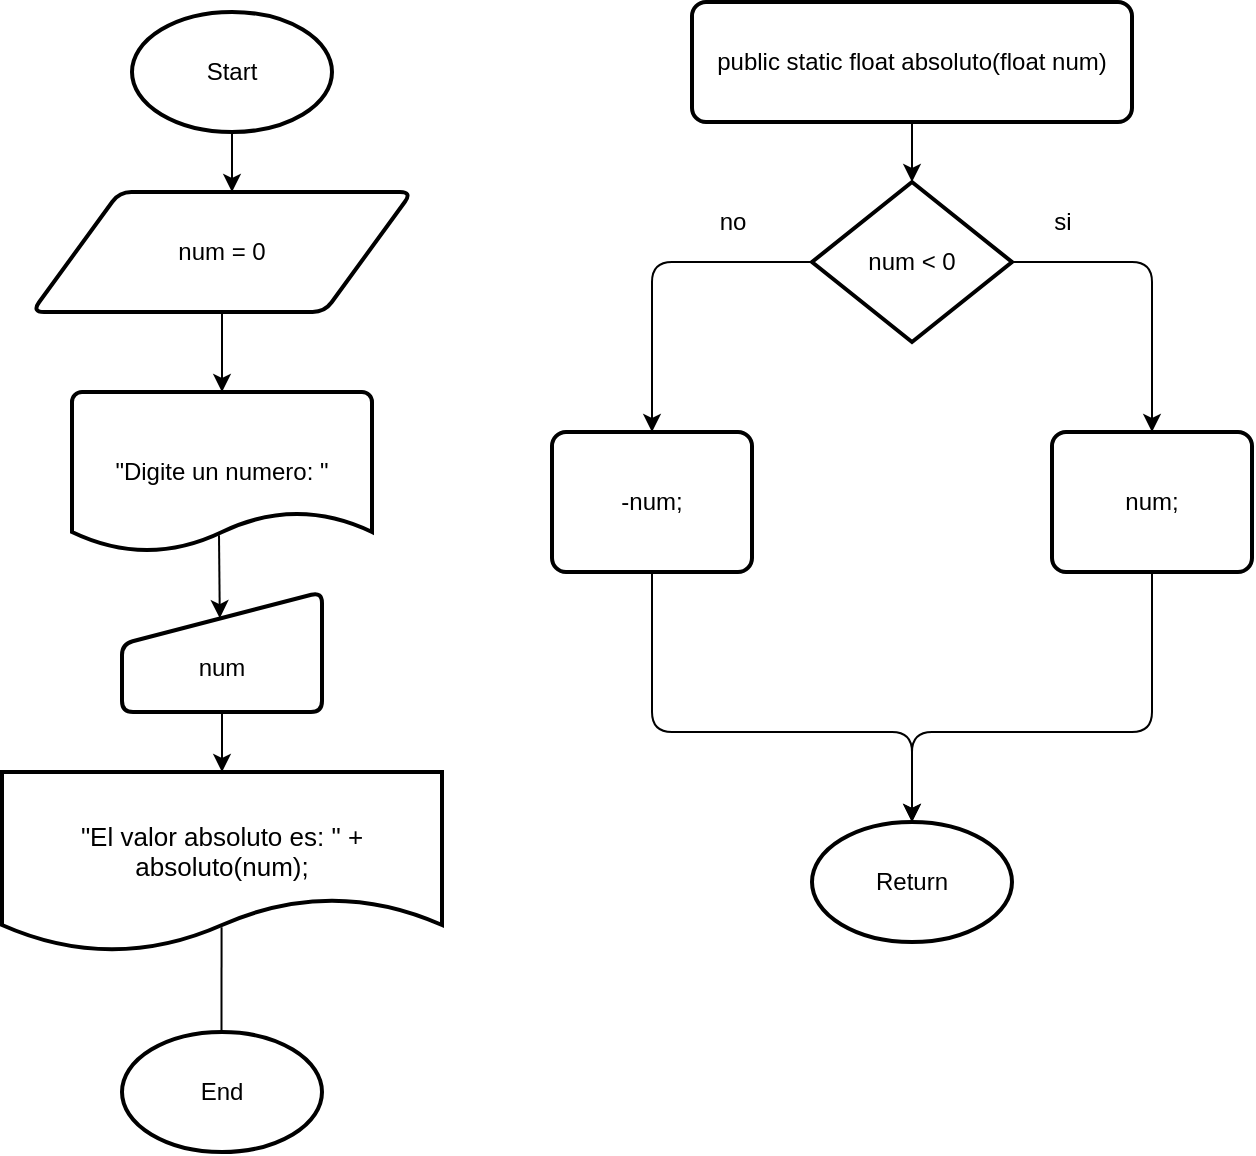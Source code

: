 <mxfile>
    <diagram id="QYo2G5vxiy9yxWB6itRh" name="Page-1">
        <mxGraphModel dx="831" dy="656" grid="1" gridSize="10" guides="1" tooltips="1" connect="1" arrows="1" fold="1" page="1" pageScale="1" pageWidth="850" pageHeight="1100" math="0" shadow="0">
            <root>
                <mxCell id="0"/>
                <mxCell id="1" parent="0"/>
                <mxCell id="3" style="edgeStyle=none;html=1;" parent="1" source="2" edge="1">
                    <mxGeometry relative="1" as="geometry">
                        <mxPoint x="390" y="160" as="targetPoint"/>
                    </mxGeometry>
                </mxCell>
                <mxCell id="2" value="Start" style="strokeWidth=2;html=1;shape=mxgraph.flowchart.start_1;whiteSpace=wrap;" parent="1" vertex="1">
                    <mxGeometry x="340" y="70" width="100" height="60" as="geometry"/>
                </mxCell>
                <mxCell id="4" value="num = 0" style="shape=parallelogram;html=1;strokeWidth=2;perimeter=parallelogramPerimeter;whiteSpace=wrap;rounded=1;arcSize=12;size=0.23;" parent="1" vertex="1">
                    <mxGeometry x="290" y="160" width="190" height="60" as="geometry"/>
                </mxCell>
                <mxCell id="6" value="&quot;Digite un numero: &quot;" style="strokeWidth=2;html=1;shape=mxgraph.flowchart.document2;whiteSpace=wrap;size=0.25;" parent="1" vertex="1">
                    <mxGeometry x="310" y="260" width="150" height="80" as="geometry"/>
                </mxCell>
                <mxCell id="7" style="edgeStyle=none;html=1;entryX=0.5;entryY=0;entryDx=0;entryDy=0;entryPerimeter=0;" parent="1" source="4" target="6" edge="1">
                    <mxGeometry relative="1" as="geometry"/>
                </mxCell>
                <mxCell id="8" value="&lt;div&gt;&lt;br&gt;&lt;/div&gt;&lt;div&gt;num&lt;/div&gt;" style="html=1;strokeWidth=2;shape=manualInput;whiteSpace=wrap;rounded=1;size=26;arcSize=11;" parent="1" vertex="1">
                    <mxGeometry x="335" y="360" width="100" height="60" as="geometry"/>
                </mxCell>
                <mxCell id="9" style="edgeStyle=none;html=1;entryX=0.489;entryY=0.218;entryDx=0;entryDy=0;entryPerimeter=0;exitX=0.49;exitY=0.895;exitDx=0;exitDy=0;exitPerimeter=0;" parent="1" source="6" target="8" edge="1">
                    <mxGeometry relative="1" as="geometry"/>
                </mxCell>
                <mxCell id="15" style="edgeStyle=none;html=1;entryX=0.5;entryY=0;entryDx=0;entryDy=0;" parent="1" source="12" edge="1">
                    <mxGeometry relative="1" as="geometry">
                        <mxPoint x="730.0" y="155" as="targetPoint"/>
                    </mxGeometry>
                </mxCell>
                <mxCell id="12" value="public static float absoluto(float num)" style="rounded=1;whiteSpace=wrap;html=1;absoluteArcSize=1;arcSize=14;strokeWidth=2;" parent="1" vertex="1">
                    <mxGeometry x="620" y="65" width="220" height="60" as="geometry"/>
                </mxCell>
                <mxCell id="19" value="" style="edgeStyle=none;html=1;entryX=0.5;entryY=0;entryDx=0;entryDy=0;exitX=0.5;exitY=1;exitDx=0;exitDy=0;" parent="1" source="8" edge="1">
                    <mxGeometry relative="1" as="geometry">
                        <mxPoint x="385" y="440" as="sourcePoint"/>
                        <mxPoint x="385" y="450" as="targetPoint"/>
                    </mxGeometry>
                </mxCell>
                <mxCell id="26" value="Return" style="strokeWidth=2;html=1;shape=mxgraph.flowchart.start_1;whiteSpace=wrap;" parent="1" vertex="1">
                    <mxGeometry x="680" y="475" width="100" height="60" as="geometry"/>
                </mxCell>
                <mxCell id="30" value="&lt;div&gt;&lt;br&gt;&lt;/div&gt;&quot;El valor absoluto es: &quot; + absoluto(num);" style="shape=document;whiteSpace=wrap;html=1;boundedLbl=1;strokeWidth=2;fontSize=13;" parent="1" vertex="1">
                    <mxGeometry x="275" y="450" width="220" height="90" as="geometry"/>
                </mxCell>
                <mxCell id="34" value="" style="endArrow=classic;html=1;exitX=0.499;exitY=0.863;exitDx=0;exitDy=0;exitPerimeter=0;" parent="1" edge="1" source="30">
                    <mxGeometry width="50" height="50" relative="1" as="geometry">
                        <mxPoint x="384.74" y="530" as="sourcePoint"/>
                        <mxPoint x="384.74" y="590" as="targetPoint"/>
                    </mxGeometry>
                </mxCell>
                <mxCell id="35" value="End" style="strokeWidth=2;html=1;shape=mxgraph.flowchart.start_1;whiteSpace=wrap;" parent="1" vertex="1">
                    <mxGeometry x="335" y="580" width="100" height="60" as="geometry"/>
                </mxCell>
                <mxCell id="46" style="edgeStyle=none;html=1;exitX=0;exitY=0.5;exitDx=0;exitDy=0;exitPerimeter=0;" edge="1" parent="1" source="44">
                    <mxGeometry relative="1" as="geometry">
                        <mxPoint x="600" y="280" as="targetPoint"/>
                        <Array as="points">
                            <mxPoint x="600" y="195"/>
                        </Array>
                    </mxGeometry>
                </mxCell>
                <mxCell id="47" style="edgeStyle=none;html=1;exitX=1;exitY=0.5;exitDx=0;exitDy=0;exitPerimeter=0;" edge="1" parent="1" source="44">
                    <mxGeometry relative="1" as="geometry">
                        <mxPoint x="850" y="280" as="targetPoint"/>
                        <Array as="points">
                            <mxPoint x="850" y="195"/>
                        </Array>
                    </mxGeometry>
                </mxCell>
                <mxCell id="44" value="num &amp;lt; 0" style="strokeWidth=2;html=1;shape=mxgraph.flowchart.decision;whiteSpace=wrap;" vertex="1" parent="1">
                    <mxGeometry x="680" y="155" width="100" height="80" as="geometry"/>
                </mxCell>
                <mxCell id="49" value="si" style="text;html=1;align=center;verticalAlign=middle;resizable=0;points=[];autosize=1;strokeColor=none;fillColor=none;" vertex="1" parent="1">
                    <mxGeometry x="790" y="160" width="30" height="30" as="geometry"/>
                </mxCell>
                <mxCell id="50" value="no" style="text;html=1;align=center;verticalAlign=middle;resizable=0;points=[];autosize=1;strokeColor=none;fillColor=none;" vertex="1" parent="1">
                    <mxGeometry x="620" y="160" width="40" height="30" as="geometry"/>
                </mxCell>
                <mxCell id="51" value="-num;" style="rounded=1;whiteSpace=wrap;html=1;absoluteArcSize=1;arcSize=14;strokeWidth=2;" vertex="1" parent="1">
                    <mxGeometry x="550" y="280" width="100" height="70" as="geometry"/>
                </mxCell>
                <mxCell id="52" value="num;" style="rounded=1;whiteSpace=wrap;html=1;absoluteArcSize=1;arcSize=14;strokeWidth=2;" vertex="1" parent="1">
                    <mxGeometry x="800" y="280" width="100" height="70" as="geometry"/>
                </mxCell>
                <mxCell id="53" style="edgeStyle=none;html=1;entryX=0.5;entryY=0;entryDx=0;entryDy=0;entryPerimeter=0;exitX=0.5;exitY=1;exitDx=0;exitDy=0;" edge="1" parent="1" source="51" target="26">
                    <mxGeometry relative="1" as="geometry">
                        <Array as="points">
                            <mxPoint x="600" y="430"/>
                            <mxPoint x="730" y="430"/>
                        </Array>
                    </mxGeometry>
                </mxCell>
                <mxCell id="54" style="edgeStyle=none;html=1;entryX=0.5;entryY=0;entryDx=0;entryDy=0;entryPerimeter=0;" edge="1" parent="1" source="52" target="26">
                    <mxGeometry relative="1" as="geometry">
                        <Array as="points">
                            <mxPoint x="850" y="430"/>
                            <mxPoint x="730" y="430"/>
                        </Array>
                    </mxGeometry>
                </mxCell>
            </root>
        </mxGraphModel>
    </diagram>
</mxfile>